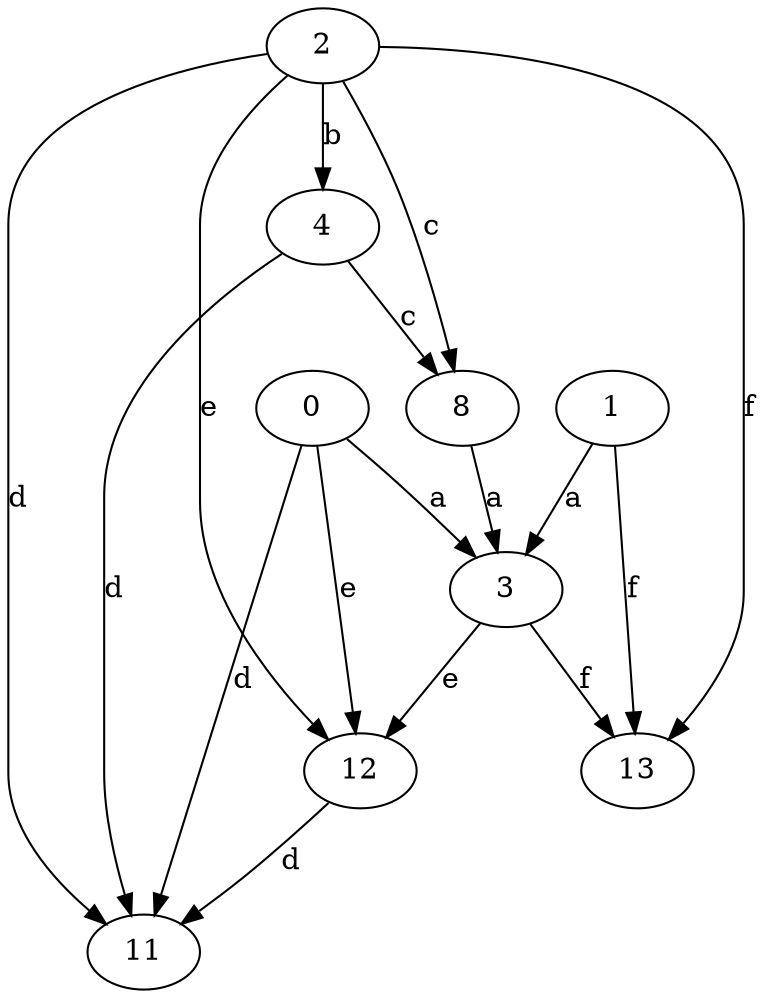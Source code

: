 strict digraph  {
2;
3;
0;
4;
1;
8;
11;
12;
13;
2 -> 4  [label=b];
2 -> 8  [label=c];
2 -> 11  [label=d];
2 -> 12  [label=e];
2 -> 13  [label=f];
3 -> 12  [label=e];
3 -> 13  [label=f];
0 -> 3  [label=a];
0 -> 11  [label=d];
0 -> 12  [label=e];
4 -> 8  [label=c];
4 -> 11  [label=d];
1 -> 3  [label=a];
1 -> 13  [label=f];
8 -> 3  [label=a];
12 -> 11  [label=d];
}
